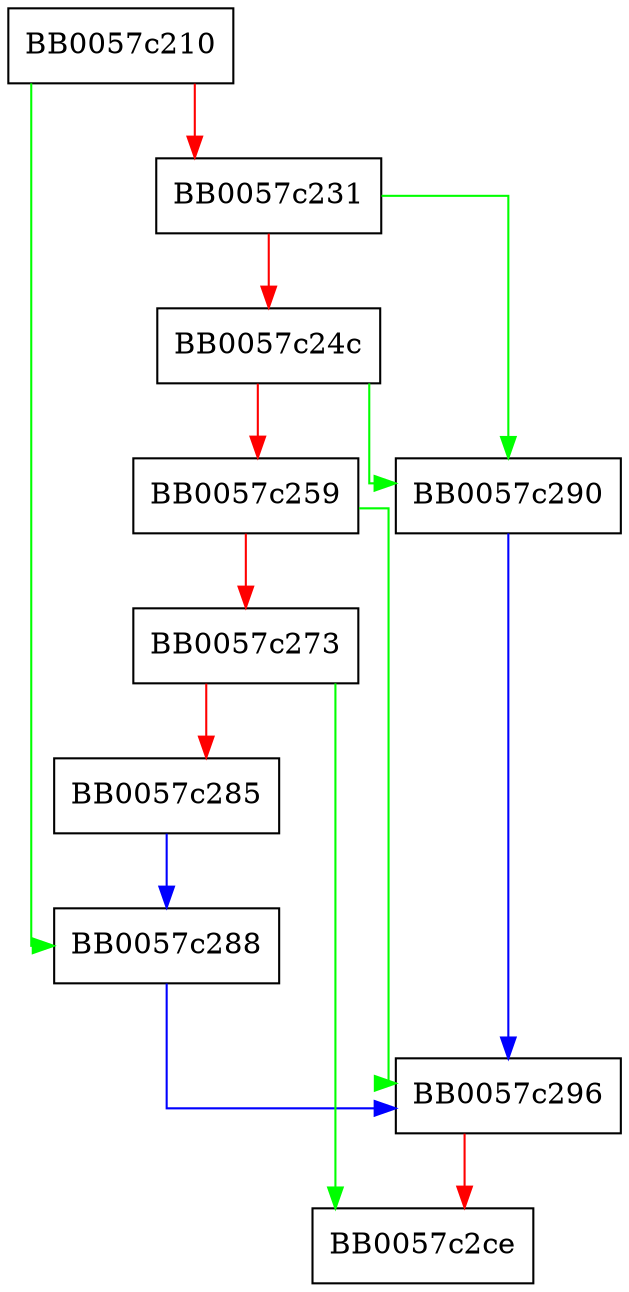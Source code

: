 digraph ossl_dh_buf2key {
  node [shape="box"];
  graph [splines=ortho];
  BB0057c210 -> BB0057c288 [color="green"];
  BB0057c210 -> BB0057c231 [color="red"];
  BB0057c231 -> BB0057c290 [color="green"];
  BB0057c231 -> BB0057c24c [color="red"];
  BB0057c24c -> BB0057c290 [color="green"];
  BB0057c24c -> BB0057c259 [color="red"];
  BB0057c259 -> BB0057c296 [color="green"];
  BB0057c259 -> BB0057c273 [color="red"];
  BB0057c273 -> BB0057c2ce [color="green"];
  BB0057c273 -> BB0057c285 [color="red"];
  BB0057c285 -> BB0057c288 [color="blue"];
  BB0057c288 -> BB0057c296 [color="blue"];
  BB0057c290 -> BB0057c296 [color="blue"];
  BB0057c296 -> BB0057c2ce [color="red"];
}